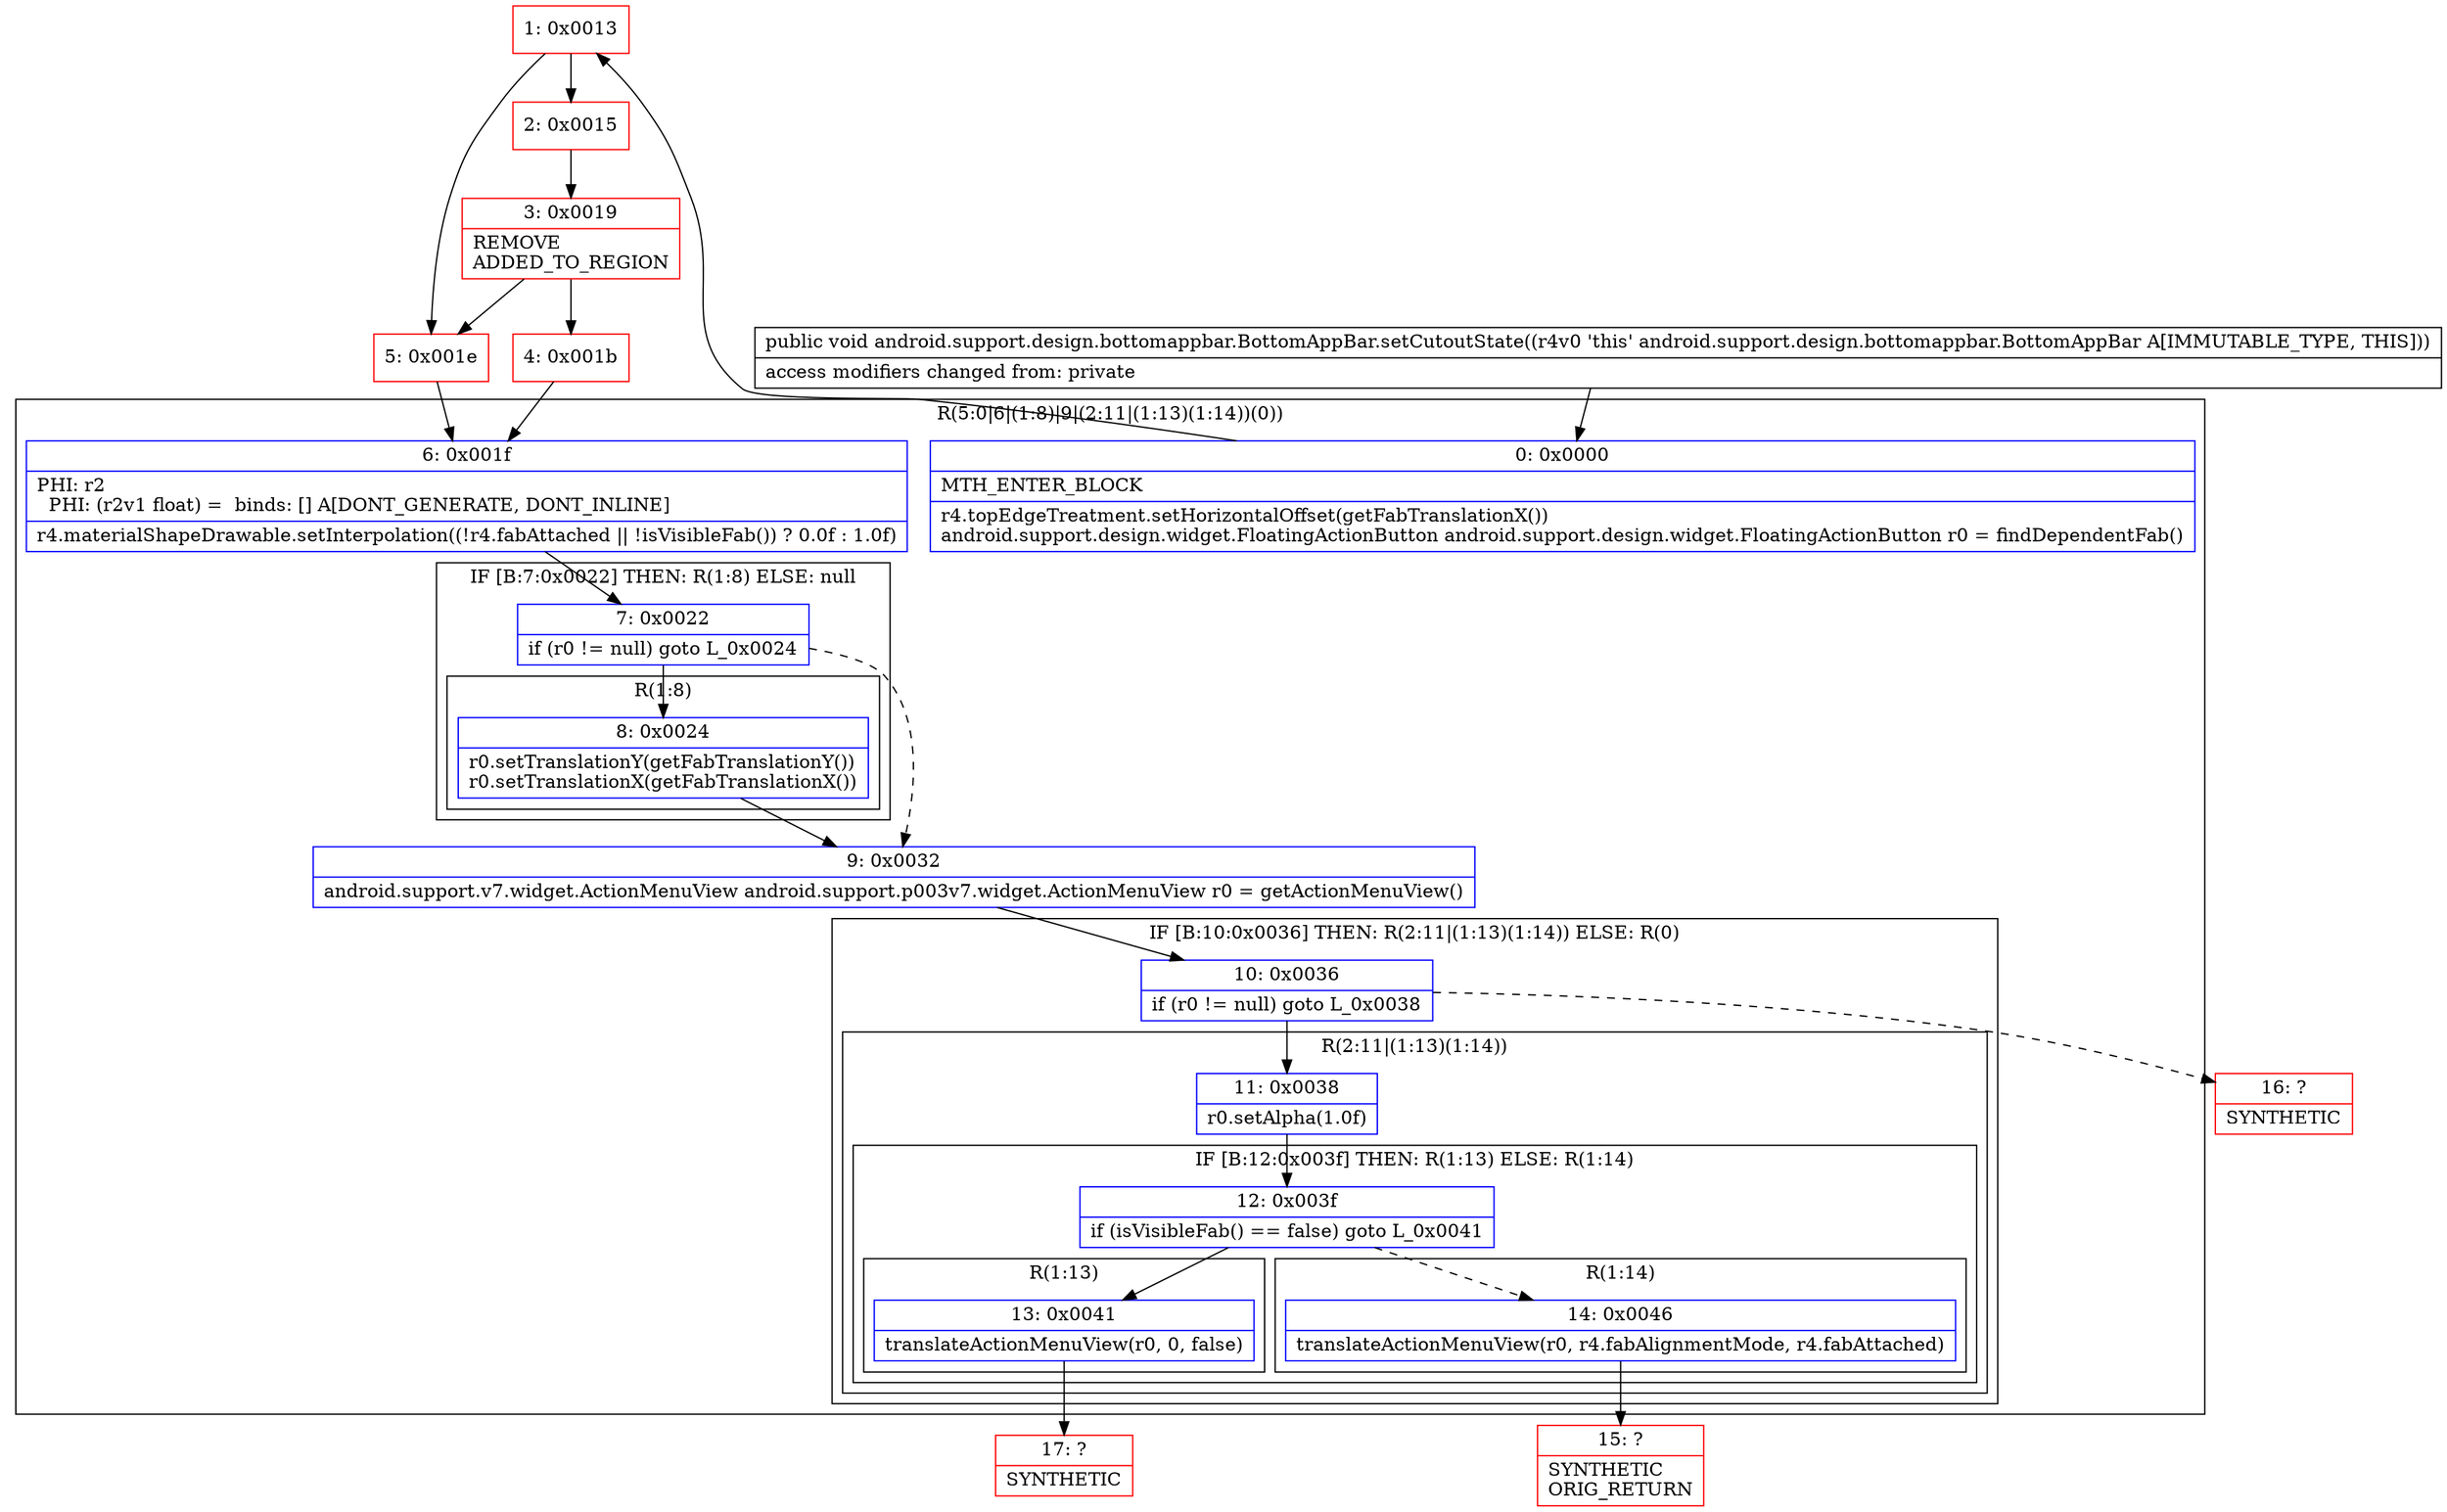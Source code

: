 digraph "CFG forandroid.support.design.bottomappbar.BottomAppBar.setCutoutState()V" {
subgraph cluster_Region_1963584510 {
label = "R(5:0|6|(1:8)|9|(2:11|(1:13)(1:14))(0))";
node [shape=record,color=blue];
Node_0 [shape=record,label="{0\:\ 0x0000|MTH_ENTER_BLOCK\l|r4.topEdgeTreatment.setHorizontalOffset(getFabTranslationX())\landroid.support.design.widget.FloatingActionButton android.support.design.widget.FloatingActionButton r0 = findDependentFab()\l}"];
Node_6 [shape=record,label="{6\:\ 0x001f|PHI: r2 \l  PHI: (r2v1 float) =  binds: [] A[DONT_GENERATE, DONT_INLINE]\l|r4.materialShapeDrawable.setInterpolation((!r4.fabAttached \|\| !isVisibleFab()) ? 0.0f : 1.0f)\l}"];
subgraph cluster_IfRegion_1475356295 {
label = "IF [B:7:0x0022] THEN: R(1:8) ELSE: null";
node [shape=record,color=blue];
Node_7 [shape=record,label="{7\:\ 0x0022|if (r0 != null) goto L_0x0024\l}"];
subgraph cluster_Region_381859118 {
label = "R(1:8)";
node [shape=record,color=blue];
Node_8 [shape=record,label="{8\:\ 0x0024|r0.setTranslationY(getFabTranslationY())\lr0.setTranslationX(getFabTranslationX())\l}"];
}
}
Node_9 [shape=record,label="{9\:\ 0x0032|android.support.v7.widget.ActionMenuView android.support.p003v7.widget.ActionMenuView r0 = getActionMenuView()\l}"];
subgraph cluster_IfRegion_339221674 {
label = "IF [B:10:0x0036] THEN: R(2:11|(1:13)(1:14)) ELSE: R(0)";
node [shape=record,color=blue];
Node_10 [shape=record,label="{10\:\ 0x0036|if (r0 != null) goto L_0x0038\l}"];
subgraph cluster_Region_777274312 {
label = "R(2:11|(1:13)(1:14))";
node [shape=record,color=blue];
Node_11 [shape=record,label="{11\:\ 0x0038|r0.setAlpha(1.0f)\l}"];
subgraph cluster_IfRegion_959525647 {
label = "IF [B:12:0x003f] THEN: R(1:13) ELSE: R(1:14)";
node [shape=record,color=blue];
Node_12 [shape=record,label="{12\:\ 0x003f|if (isVisibleFab() == false) goto L_0x0041\l}"];
subgraph cluster_Region_2026278043 {
label = "R(1:13)";
node [shape=record,color=blue];
Node_13 [shape=record,label="{13\:\ 0x0041|translateActionMenuView(r0, 0, false)\l}"];
}
subgraph cluster_Region_2075016552 {
label = "R(1:14)";
node [shape=record,color=blue];
Node_14 [shape=record,label="{14\:\ 0x0046|translateActionMenuView(r0, r4.fabAlignmentMode, r4.fabAttached)\l}"];
}
}
}
subgraph cluster_Region_1846156879 {
label = "R(0)";
node [shape=record,color=blue];
}
}
}
Node_1 [shape=record,color=red,label="{1\:\ 0x0013}"];
Node_2 [shape=record,color=red,label="{2\:\ 0x0015}"];
Node_3 [shape=record,color=red,label="{3\:\ 0x0019|REMOVE\lADDED_TO_REGION\l}"];
Node_4 [shape=record,color=red,label="{4\:\ 0x001b}"];
Node_5 [shape=record,color=red,label="{5\:\ 0x001e}"];
Node_15 [shape=record,color=red,label="{15\:\ ?|SYNTHETIC\lORIG_RETURN\l}"];
Node_16 [shape=record,color=red,label="{16\:\ ?|SYNTHETIC\l}"];
Node_17 [shape=record,color=red,label="{17\:\ ?|SYNTHETIC\l}"];
MethodNode[shape=record,label="{public void android.support.design.bottomappbar.BottomAppBar.setCutoutState((r4v0 'this' android.support.design.bottomappbar.BottomAppBar A[IMMUTABLE_TYPE, THIS]))  | access modifiers changed from: private\l}"];
MethodNode -> Node_0;
Node_0 -> Node_1;
Node_6 -> Node_7;
Node_7 -> Node_8;
Node_7 -> Node_9[style=dashed];
Node_8 -> Node_9;
Node_9 -> Node_10;
Node_10 -> Node_11;
Node_10 -> Node_16[style=dashed];
Node_11 -> Node_12;
Node_12 -> Node_13;
Node_12 -> Node_14[style=dashed];
Node_13 -> Node_17;
Node_14 -> Node_15;
Node_1 -> Node_2;
Node_1 -> Node_5;
Node_2 -> Node_3;
Node_3 -> Node_4;
Node_3 -> Node_5;
Node_4 -> Node_6;
Node_5 -> Node_6;
}

